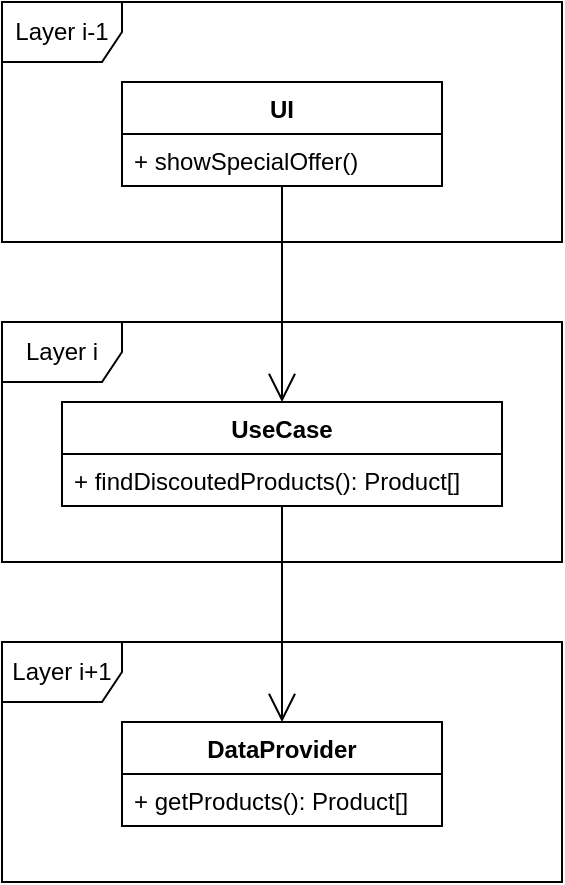 <mxfile>
    <diagram id="E-vCXEQFG3rk9qtt2bs3" name="Page-1">
        <mxGraphModel dx="890" dy="647" grid="1" gridSize="10" guides="1" tooltips="1" connect="1" arrows="1" fold="1" page="1" pageScale="1" pageWidth="850" pageHeight="1100" math="0" shadow="0">
            <root>
                <mxCell id="0"/>
                <mxCell id="1" parent="0"/>
                <mxCell id="2" value="Layer i-1" style="shape=umlFrame;whiteSpace=wrap;html=1;pointerEvents=0;" vertex="1" parent="1">
                    <mxGeometry x="40" y="40" width="280" height="120" as="geometry"/>
                </mxCell>
                <mxCell id="4" value="Layer i" style="shape=umlFrame;whiteSpace=wrap;html=1;pointerEvents=0;" vertex="1" parent="1">
                    <mxGeometry x="40" y="200" width="280" height="120" as="geometry"/>
                </mxCell>
                <mxCell id="5" value="Layer i+1" style="shape=umlFrame;whiteSpace=wrap;html=1;pointerEvents=0;" vertex="1" parent="1">
                    <mxGeometry x="40" y="360" width="280" height="120" as="geometry"/>
                </mxCell>
                <mxCell id="6" value="UI" style="swimlane;fontStyle=1;align=center;verticalAlign=top;childLayout=stackLayout;horizontal=1;startSize=26;horizontalStack=0;resizeParent=1;resizeParentMax=0;resizeLast=0;collapsible=1;marginBottom=0;whiteSpace=wrap;html=1;" vertex="1" parent="1">
                    <mxGeometry x="100" y="80" width="160" height="52" as="geometry"/>
                </mxCell>
                <mxCell id="9" value="+ showSpecialOffer()" style="text;strokeColor=none;fillColor=none;align=left;verticalAlign=top;spacingLeft=4;spacingRight=4;overflow=hidden;rotatable=0;points=[[0,0.5],[1,0.5]];portConstraint=eastwest;whiteSpace=wrap;html=1;" vertex="1" parent="6">
                    <mxGeometry y="26" width="160" height="26" as="geometry"/>
                </mxCell>
                <mxCell id="10" value="UseCase" style="swimlane;fontStyle=1;align=center;verticalAlign=top;childLayout=stackLayout;horizontal=1;startSize=26;horizontalStack=0;resizeParent=1;resizeParentMax=0;resizeLast=0;collapsible=1;marginBottom=0;whiteSpace=wrap;html=1;" vertex="1" parent="1">
                    <mxGeometry x="70" y="240" width="220" height="52" as="geometry"/>
                </mxCell>
                <mxCell id="13" value="+ findDiscoutedProducts(): Product[]" style="text;strokeColor=none;fillColor=none;align=left;verticalAlign=top;spacingLeft=4;spacingRight=4;overflow=hidden;rotatable=0;points=[[0,0.5],[1,0.5]];portConstraint=eastwest;whiteSpace=wrap;html=1;" vertex="1" parent="10">
                    <mxGeometry y="26" width="220" height="26" as="geometry"/>
                </mxCell>
                <mxCell id="15" value="DataProvider" style="swimlane;fontStyle=1;align=center;verticalAlign=top;childLayout=stackLayout;horizontal=1;startSize=26;horizontalStack=0;resizeParent=1;resizeParentMax=0;resizeLast=0;collapsible=1;marginBottom=0;whiteSpace=wrap;html=1;" vertex="1" parent="1">
                    <mxGeometry x="100" y="400" width="160" height="52" as="geometry"/>
                </mxCell>
                <mxCell id="18" value="+ getProducts(): Product[]" style="text;strokeColor=none;fillColor=none;align=left;verticalAlign=top;spacingLeft=4;spacingRight=4;overflow=hidden;rotatable=0;points=[[0,0.5],[1,0.5]];portConstraint=eastwest;whiteSpace=wrap;html=1;" vertex="1" parent="15">
                    <mxGeometry y="26" width="160" height="26" as="geometry"/>
                </mxCell>
                <mxCell id="26" value="" style="endArrow=open;endFill=1;endSize=12;html=1;" edge="1" parent="1" source="10" target="15">
                    <mxGeometry width="160" relative="1" as="geometry">
                        <mxPoint x="220" y="280" as="sourcePoint"/>
                        <mxPoint x="380" y="280" as="targetPoint"/>
                    </mxGeometry>
                </mxCell>
                <mxCell id="27" value="" style="endArrow=open;endFill=1;endSize=12;html=1;" edge="1" parent="1" source="6" target="10">
                    <mxGeometry width="160" relative="1" as="geometry">
                        <mxPoint x="220" y="280" as="sourcePoint"/>
                        <mxPoint x="380" y="280" as="targetPoint"/>
                    </mxGeometry>
                </mxCell>
            </root>
        </mxGraphModel>
    </diagram>
</mxfile>